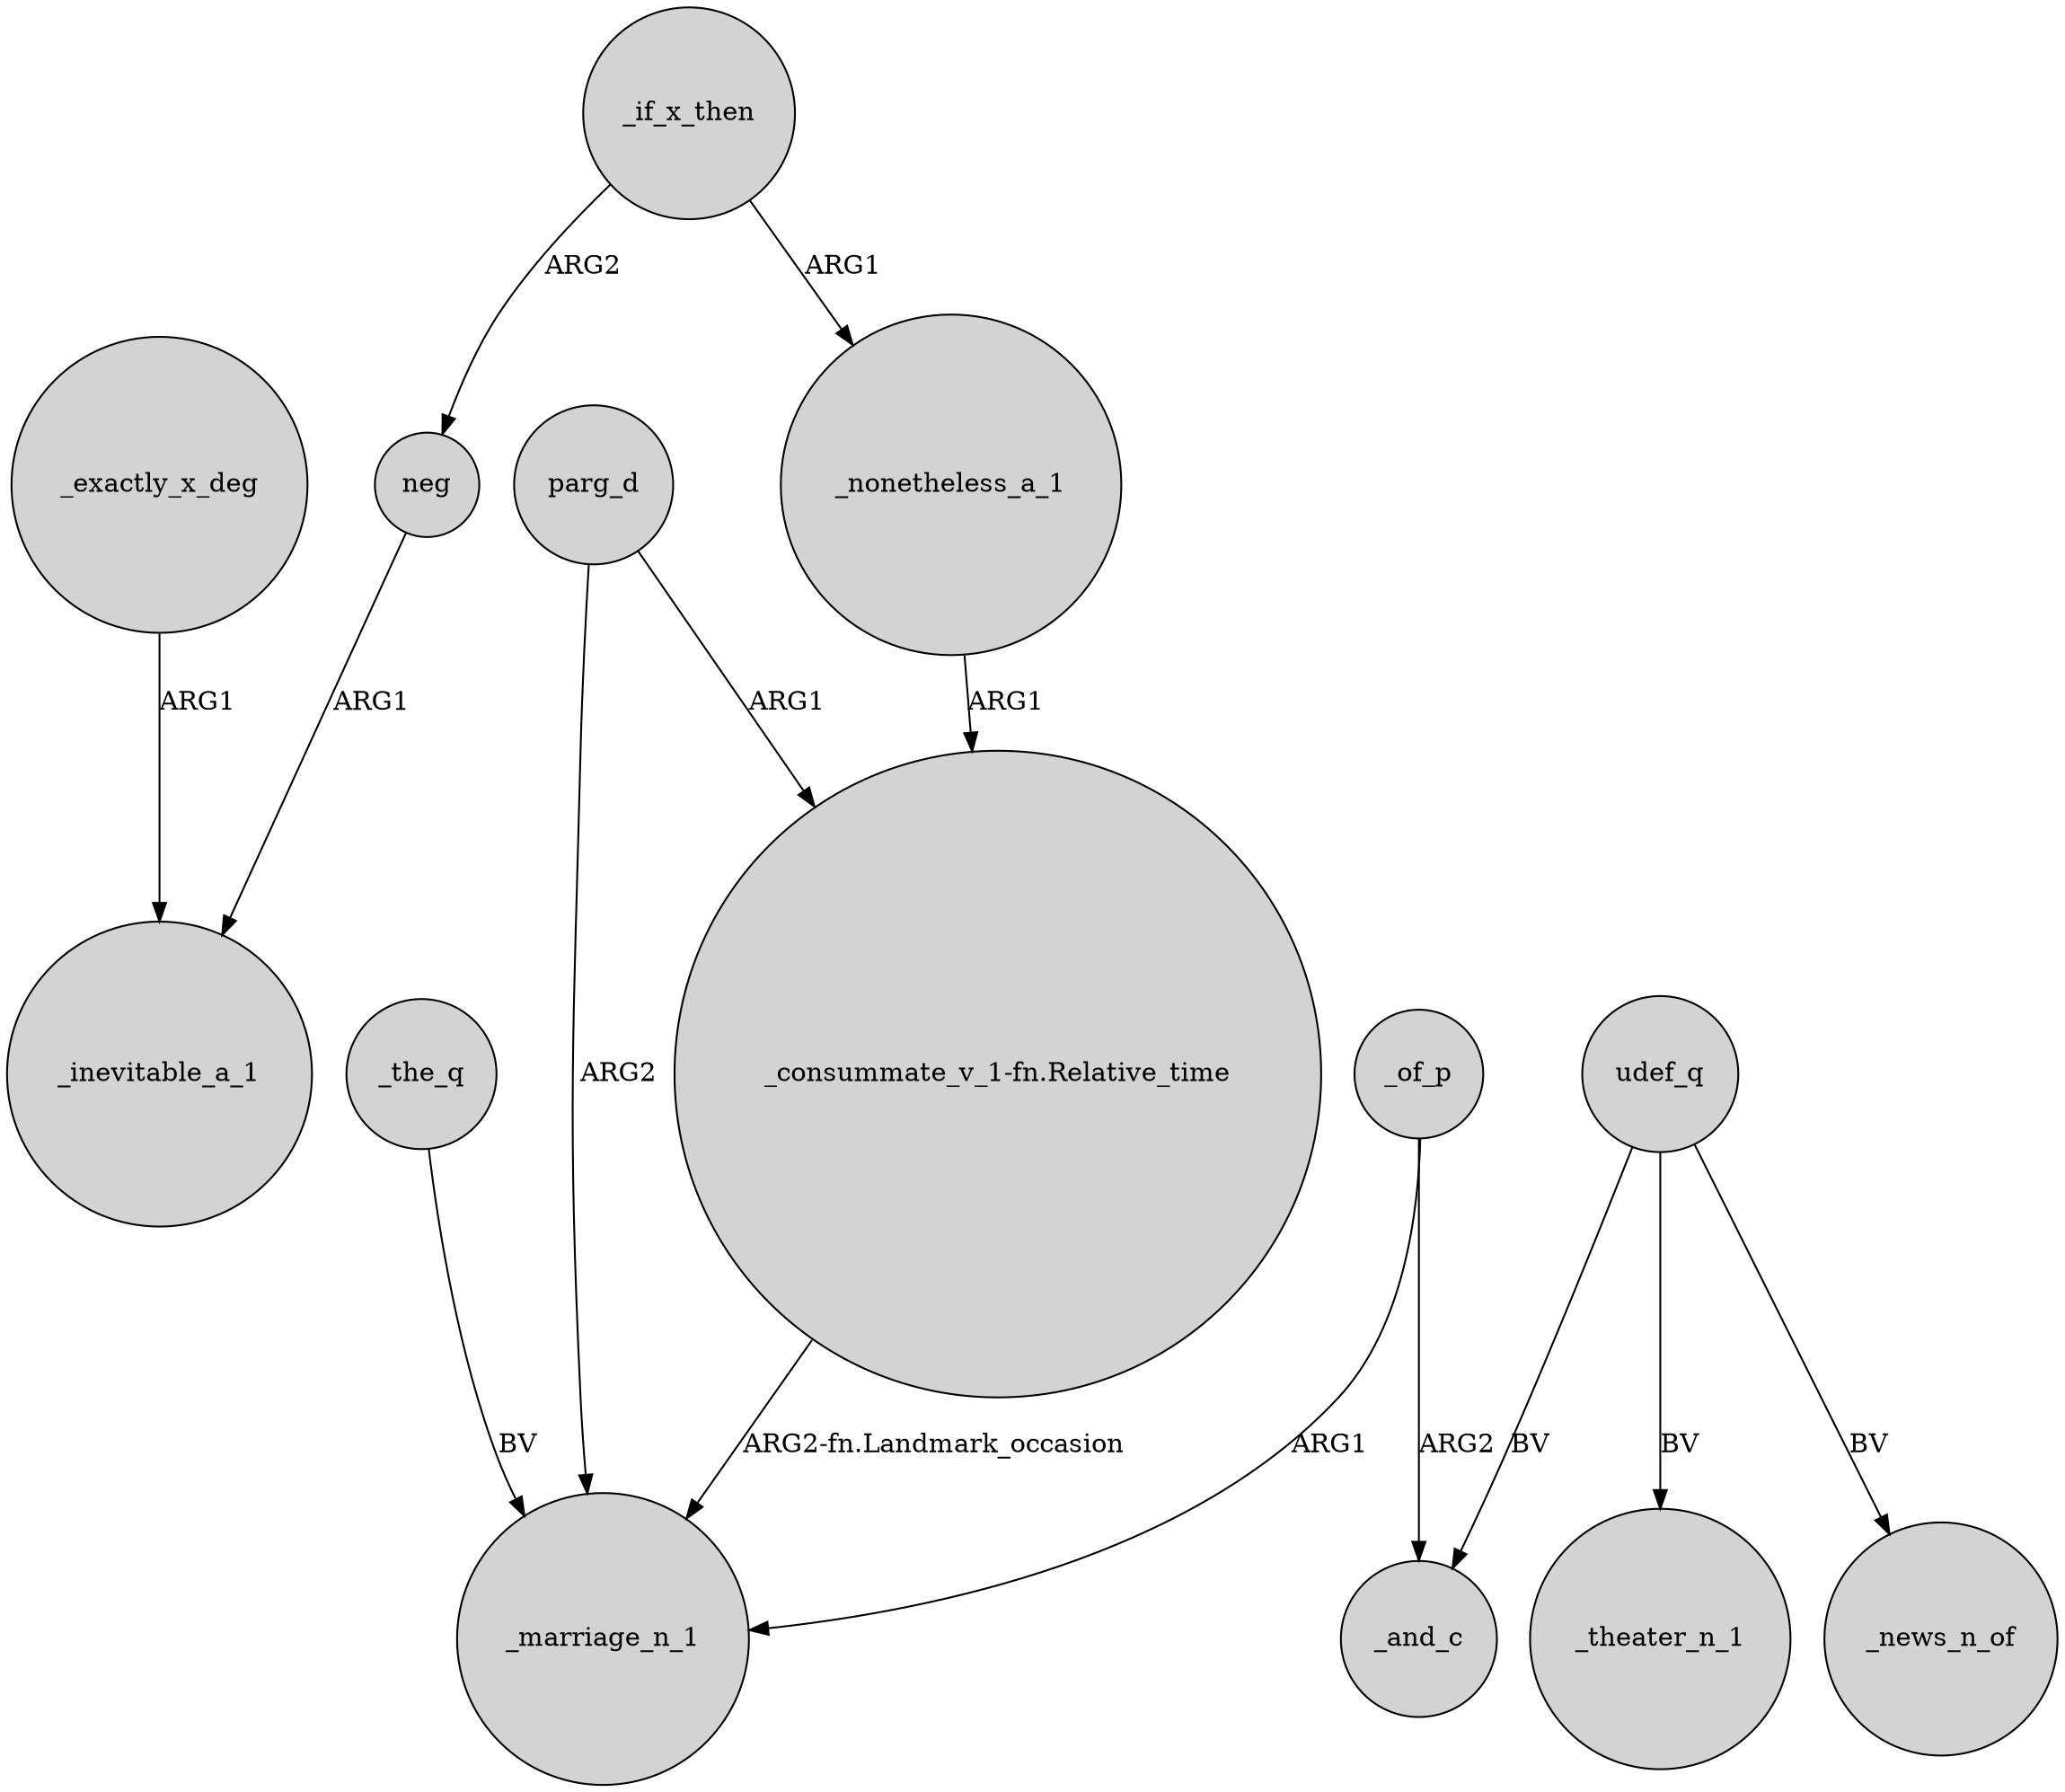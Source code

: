digraph {
	node [shape=circle style=filled]
	_if_x_then -> neg [label=ARG2]
	"_consummate_v_1-fn.Relative_time" -> _marriage_n_1 [label="ARG2-fn.Landmark_occasion"]
	parg_d -> "_consummate_v_1-fn.Relative_time" [label=ARG1]
	_exactly_x_deg -> _inevitable_a_1 [label=ARG1]
	udef_q -> _news_n_of [label=BV]
	_if_x_then -> _nonetheless_a_1 [label=ARG1]
	_of_p -> _and_c [label=ARG2]
	udef_q -> _and_c [label=BV]
	udef_q -> _theater_n_1 [label=BV]
	neg -> _inevitable_a_1 [label=ARG1]
	_of_p -> _marriage_n_1 [label=ARG1]
	parg_d -> _marriage_n_1 [label=ARG2]
	_nonetheless_a_1 -> "_consummate_v_1-fn.Relative_time" [label=ARG1]
	_the_q -> _marriage_n_1 [label=BV]
}
